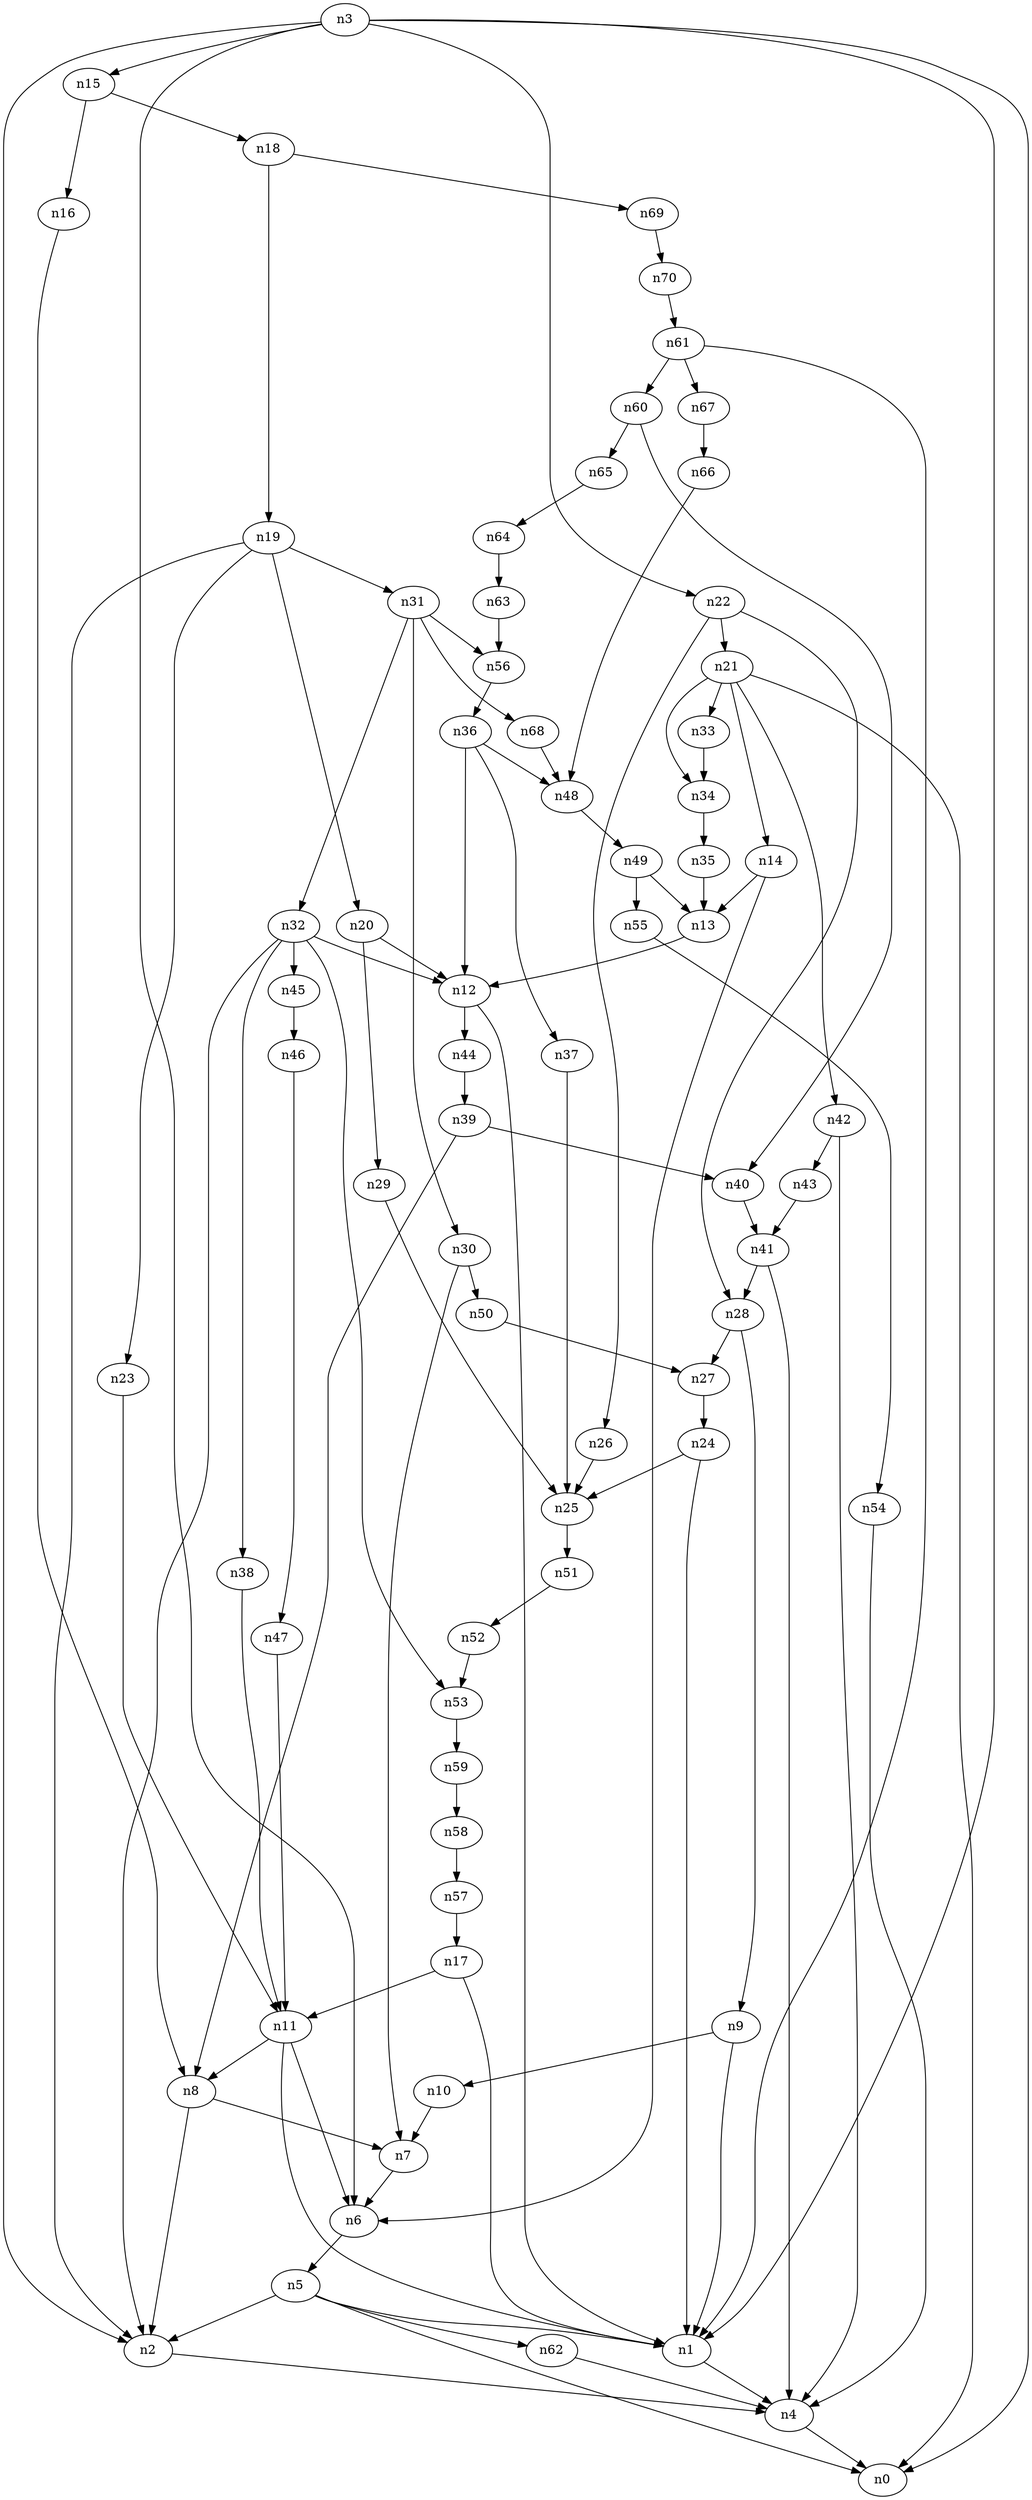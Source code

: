 digraph G {
	n1 -> n4	 [_graphml_id=e4];
	n2 -> n4	 [_graphml_id=e7];
	n3 -> n0	 [_graphml_id=e0];
	n3 -> n1	 [_graphml_id=e3];
	n3 -> n2	 [_graphml_id=e6];
	n3 -> n6	 [_graphml_id=e9];
	n3 -> n15	 [_graphml_id=e23];
	n3 -> n22	 [_graphml_id=e35];
	n4 -> n0	 [_graphml_id=e1];
	n5 -> n0	 [_graphml_id=e2];
	n5 -> n1	 [_graphml_id=e5];
	n5 -> n2	 [_graphml_id=e8];
	n5 -> n62	 [_graphml_id=e100];
	n6 -> n5	 [_graphml_id=e28];
	n7 -> n6	 [_graphml_id=e10];
	n8 -> n2	 [_graphml_id=e12];
	n8 -> n7	 [_graphml_id=e11];
	n9 -> n1	 [_graphml_id=e13];
	n9 -> n10	 [_graphml_id=e14];
	n10 -> n7	 [_graphml_id=e15];
	n11 -> n1	 [_graphml_id=e17];
	n11 -> n6	 [_graphml_id=e18];
	n11 -> n8	 [_graphml_id=e16];
	n12 -> n1	 [_graphml_id=e19];
	n12 -> n44	 [_graphml_id=e71];
	n13 -> n12	 [_graphml_id=e20];
	n14 -> n6	 [_graphml_id=e22];
	n14 -> n13	 [_graphml_id=e21];
	n15 -> n16	 [_graphml_id=e24];
	n15 -> n18	 [_graphml_id=e29];
	n16 -> n8	 [_graphml_id=e25];
	n17 -> n1	 [_graphml_id=e27];
	n17 -> n11	 [_graphml_id=e26];
	n18 -> n19	 [_graphml_id=e30];
	n18 -> n69	 [_graphml_id=e113];
	n19 -> n2	 [_graphml_id=e38];
	n19 -> n20	 [_graphml_id=e31];
	n19 -> n23	 [_graphml_id=e37];
	n19 -> n31	 [_graphml_id=e62];
	n20 -> n12	 [_graphml_id=e32];
	n20 -> n29	 [_graphml_id=e46];
	n21 -> n0	 [_graphml_id=e33];
	n21 -> n14	 [_graphml_id=e48];
	n21 -> n33	 [_graphml_id=e53];
	n21 -> n34	 [_graphml_id=e92];
	n21 -> n42	 [_graphml_id=e102];
	n22 -> n21	 [_graphml_id=e34];
	n22 -> n26	 [_graphml_id=e42];
	n22 -> n28	 [_graphml_id=e82];
	n23 -> n11	 [_graphml_id=e36];
	n24 -> n1	 [_graphml_id=e39];
	n24 -> n25	 [_graphml_id=e40];
	n25 -> n51	 [_graphml_id=e83];
	n26 -> n25	 [_graphml_id=e41];
	n27 -> n24	 [_graphml_id=e43];
	n28 -> n9	 [_graphml_id=e45];
	n28 -> n27	 [_graphml_id=e44];
	n29 -> n25	 [_graphml_id=e47];
	n30 -> n7	 [_graphml_id=e49];
	n30 -> n50	 [_graphml_id=e81];
	n31 -> n30	 [_graphml_id=e50];
	n31 -> n32	 [_graphml_id=e51];
	n31 -> n56	 [_graphml_id=e90];
	n31 -> n68	 [_graphml_id=e110];
	n32 -> n2	 [_graphml_id=e52];
	n32 -> n12	 [_graphml_id=e112];
	n32 -> n38	 [_graphml_id=e61];
	n32 -> n45	 [_graphml_id=e73];
	n32 -> n53	 [_graphml_id=e86];
	n33 -> n34	 [_graphml_id=e54];
	n34 -> n35	 [_graphml_id=e55];
	n35 -> n13	 [_graphml_id=e56];
	n36 -> n12	 [_graphml_id=e57];
	n36 -> n37	 [_graphml_id=e58];
	n36 -> n48	 [_graphml_id=e77];
	n37 -> n25	 [_graphml_id=e59];
	n38 -> n11	 [_graphml_id=e60];
	n39 -> n8	 [_graphml_id=e63];
	n39 -> n40	 [_graphml_id=e64];
	n40 -> n41	 [_graphml_id=e65];
	n41 -> n4	 [_graphml_id=e66];
	n41 -> n28	 [_graphml_id=e72];
	n42 -> n4	 [_graphml_id=e67];
	n42 -> n43	 [_graphml_id=e68];
	n43 -> n41	 [_graphml_id=e69];
	n44 -> n39	 [_graphml_id=e70];
	n45 -> n46	 [_graphml_id=e74];
	n46 -> n47	 [_graphml_id=e75];
	n47 -> n11	 [_graphml_id=e76];
	n48 -> n49	 [_graphml_id=e78];
	n49 -> n13	 [_graphml_id=e79];
	n49 -> n55	 [_graphml_id=e89];
	n50 -> n27	 [_graphml_id=e80];
	n51 -> n52	 [_graphml_id=e84];
	n52 -> n53	 [_graphml_id=e85];
	n53 -> n59	 [_graphml_id=e96];
	n54 -> n4	 [_graphml_id=e87];
	n55 -> n54	 [_graphml_id=e88];
	n56 -> n36	 [_graphml_id=e91];
	n57 -> n17	 [_graphml_id=e93];
	n58 -> n57	 [_graphml_id=e94];
	n59 -> n58	 [_graphml_id=e95];
	n60 -> n40	 [_graphml_id=e97];
	n60 -> n65	 [_graphml_id=e106];
	n61 -> n1	 [_graphml_id=e99];
	n61 -> n60	 [_graphml_id=e98];
	n61 -> n67	 [_graphml_id=e109];
	n62 -> n4	 [_graphml_id=e101];
	n63 -> n56	 [_graphml_id=e103];
	n64 -> n63	 [_graphml_id=e104];
	n65 -> n64	 [_graphml_id=e105];
	n66 -> n48	 [_graphml_id=e107];
	n67 -> n66	 [_graphml_id=e108];
	n68 -> n48	 [_graphml_id=e111];
	n69 -> n70	 [_graphml_id=e114];
	n70 -> n61	 [_graphml_id=e115];
}
